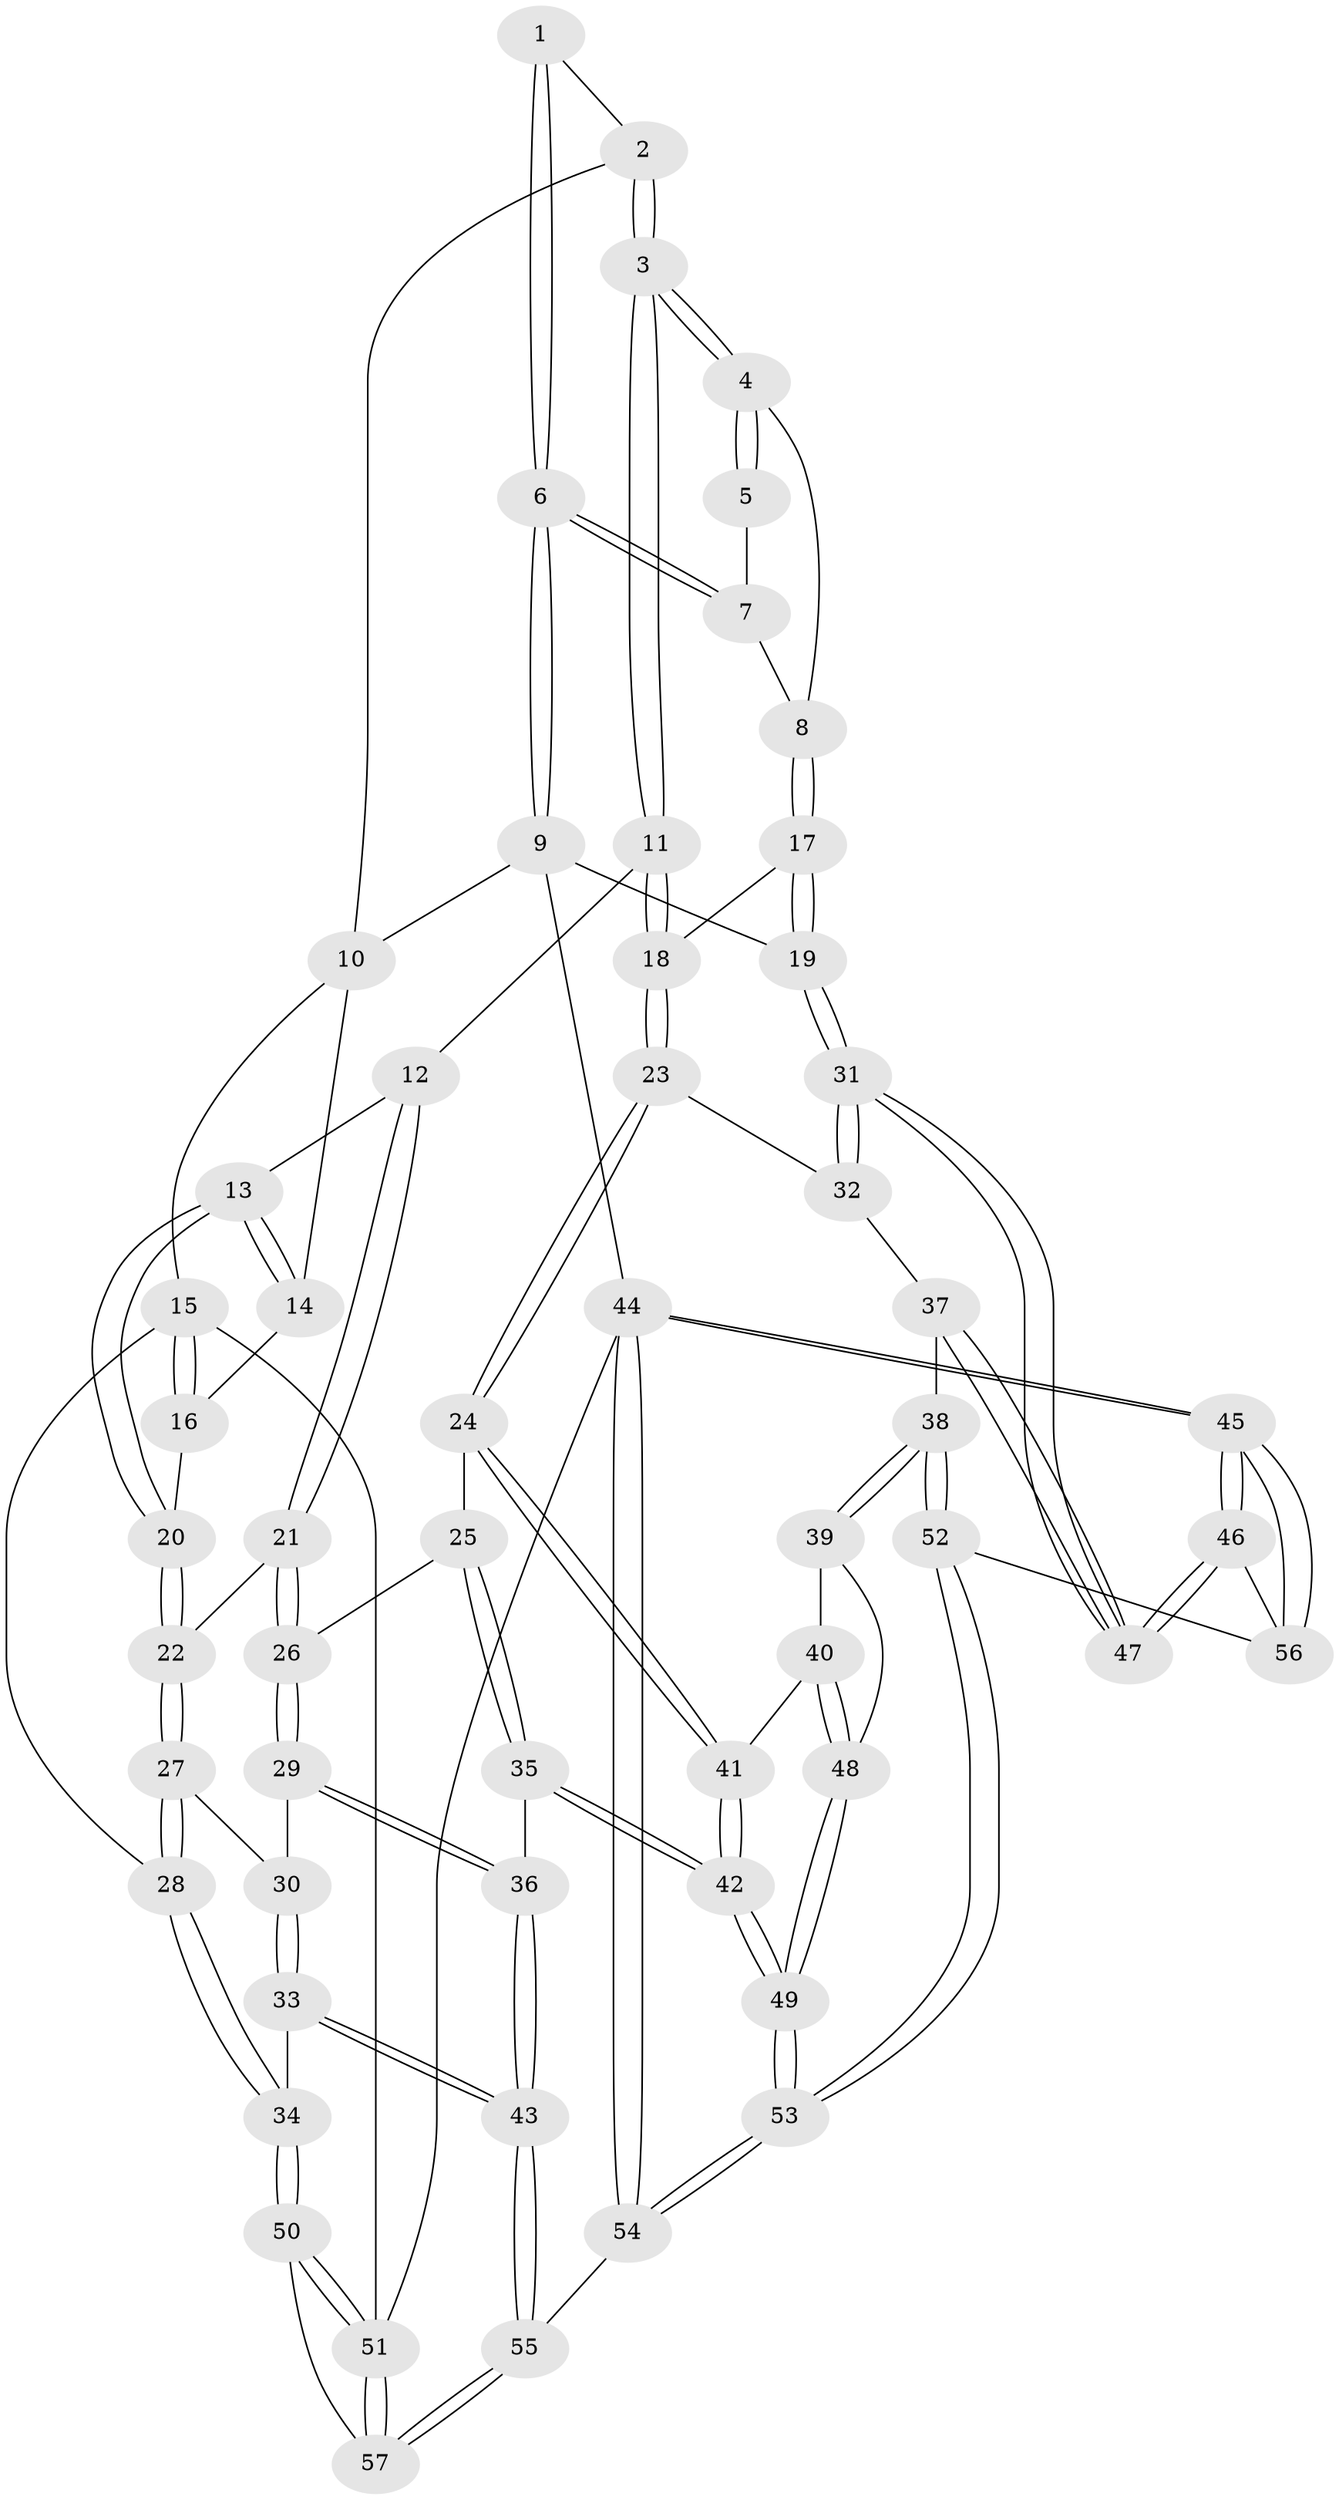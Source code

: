 // coarse degree distribution, {3: 0.21428571428571427, 4: 0.42857142857142855, 5: 0.25, 6: 0.07142857142857142, 7: 0.03571428571428571}
// Generated by graph-tools (version 1.1) at 2025/05/03/04/25 22:05:49]
// undirected, 57 vertices, 139 edges
graph export_dot {
graph [start="1"]
  node [color=gray90,style=filled];
  1 [pos="+0.7586877645661535+0"];
  2 [pos="+0.4168172608350585+0"];
  3 [pos="+0.6101256975794178+0.23042422351096675"];
  4 [pos="+0.7545192612291691+0.18438521688436574"];
  5 [pos="+0.7551676679901095+0.18106404340442625"];
  6 [pos="+1+0"];
  7 [pos="+1+0"];
  8 [pos="+0.833687926737892+0.23582054400561037"];
  9 [pos="+1+0"];
  10 [pos="+0.40750505269799714+0"];
  11 [pos="+0.6115037514060986+0.30452138309083027"];
  12 [pos="+0.5018055971221173+0.31413701575607555"];
  13 [pos="+0.45710061518226686+0.30008405233909935"];
  14 [pos="+0.3262613621454764+0.06669629630486042"];
  15 [pos="+0+0.32762037347650225"];
  16 [pos="+0.3052422441019236+0.09545348693323735"];
  17 [pos="+0.8708976859712183+0.40597454659189425"];
  18 [pos="+0.6766677614669925+0.4785313545748186"];
  19 [pos="+1+0.4463901963475814"];
  20 [pos="+0.3376796001423494+0.3960270498667823"];
  21 [pos="+0.36664855666616114+0.4498540709933863"];
  22 [pos="+0.33468720000763824+0.43397919020658987"];
  23 [pos="+0.6614795513912182+0.5043380924931441"];
  24 [pos="+0.6316426741260782+0.5317016181878731"];
  25 [pos="+0.6231974550141562+0.53309643078829"];
  26 [pos="+0.4536655553761566+0.5099706516249688"];
  27 [pos="+0.23818941430121646+0.4670813113926903"];
  28 [pos="+0+0.4898597028646468"];
  29 [pos="+0.3514505854127592+0.6755110976982361"];
  30 [pos="+0.31542447434187637+0.6561644545703611"];
  31 [pos="+1+0.5954843481605543"];
  32 [pos="+0.8637903621309022+0.6740505324513335"];
  33 [pos="+0.06952931692730699+0.6704684671212232"];
  34 [pos="+0+0.6024950390695202"];
  35 [pos="+0.4355900862920208+0.7702287456929071"];
  36 [pos="+0.37240722209864563+0.7573657443747123"];
  37 [pos="+0.8210216481953594+0.7914395142159865"];
  38 [pos="+0.8210030839292038+0.791457517637407"];
  39 [pos="+0.7837703395233342+0.7673848222283752"];
  40 [pos="+0.6765731628171514+0.6621048952971456"];
  41 [pos="+0.632704586919921+0.537682020030996"];
  42 [pos="+0.5423699559277501+0.8847795223650308"];
  43 [pos="+0.2524824557789764+0.8497023413603778"];
  44 [pos="+1+1"];
  45 [pos="+1+1"];
  46 [pos="+1+0.8548914971883033"];
  47 [pos="+1+0.7634040854343528"];
  48 [pos="+0.6575491295040473+0.7997750814131848"];
  49 [pos="+0.5904049594026514+0.972271295156329"];
  50 [pos="+0+0.6252044163527191"];
  51 [pos="+0+1"];
  52 [pos="+0.8047078373884425+0.8953954009866233"];
  53 [pos="+0.6118769722344243+1"];
  54 [pos="+0.5881273369647706+1"];
  55 [pos="+0.23739718760612458+1"];
  56 [pos="+0.8111125047623989+0.8964530645119541"];
  57 [pos="+0.2365333868679692+1"];
  1 -- 2;
  1 -- 6;
  1 -- 6;
  2 -- 3;
  2 -- 3;
  2 -- 10;
  3 -- 4;
  3 -- 4;
  3 -- 11;
  3 -- 11;
  4 -- 5;
  4 -- 5;
  4 -- 8;
  5 -- 7;
  6 -- 7;
  6 -- 7;
  6 -- 9;
  6 -- 9;
  7 -- 8;
  8 -- 17;
  8 -- 17;
  9 -- 10;
  9 -- 19;
  9 -- 44;
  10 -- 14;
  10 -- 15;
  11 -- 12;
  11 -- 18;
  11 -- 18;
  12 -- 13;
  12 -- 21;
  12 -- 21;
  13 -- 14;
  13 -- 14;
  13 -- 20;
  13 -- 20;
  14 -- 16;
  15 -- 16;
  15 -- 16;
  15 -- 28;
  15 -- 51;
  16 -- 20;
  17 -- 18;
  17 -- 19;
  17 -- 19;
  18 -- 23;
  18 -- 23;
  19 -- 31;
  19 -- 31;
  20 -- 22;
  20 -- 22;
  21 -- 22;
  21 -- 26;
  21 -- 26;
  22 -- 27;
  22 -- 27;
  23 -- 24;
  23 -- 24;
  23 -- 32;
  24 -- 25;
  24 -- 41;
  24 -- 41;
  25 -- 26;
  25 -- 35;
  25 -- 35;
  26 -- 29;
  26 -- 29;
  27 -- 28;
  27 -- 28;
  27 -- 30;
  28 -- 34;
  28 -- 34;
  29 -- 30;
  29 -- 36;
  29 -- 36;
  30 -- 33;
  30 -- 33;
  31 -- 32;
  31 -- 32;
  31 -- 47;
  31 -- 47;
  32 -- 37;
  33 -- 34;
  33 -- 43;
  33 -- 43;
  34 -- 50;
  34 -- 50;
  35 -- 36;
  35 -- 42;
  35 -- 42;
  36 -- 43;
  36 -- 43;
  37 -- 38;
  37 -- 47;
  37 -- 47;
  38 -- 39;
  38 -- 39;
  38 -- 52;
  38 -- 52;
  39 -- 40;
  39 -- 48;
  40 -- 41;
  40 -- 48;
  40 -- 48;
  41 -- 42;
  41 -- 42;
  42 -- 49;
  42 -- 49;
  43 -- 55;
  43 -- 55;
  44 -- 45;
  44 -- 45;
  44 -- 54;
  44 -- 54;
  44 -- 51;
  45 -- 46;
  45 -- 46;
  45 -- 56;
  45 -- 56;
  46 -- 47;
  46 -- 47;
  46 -- 56;
  48 -- 49;
  48 -- 49;
  49 -- 53;
  49 -- 53;
  50 -- 51;
  50 -- 51;
  50 -- 57;
  51 -- 57;
  51 -- 57;
  52 -- 53;
  52 -- 53;
  52 -- 56;
  53 -- 54;
  53 -- 54;
  54 -- 55;
  55 -- 57;
  55 -- 57;
}
